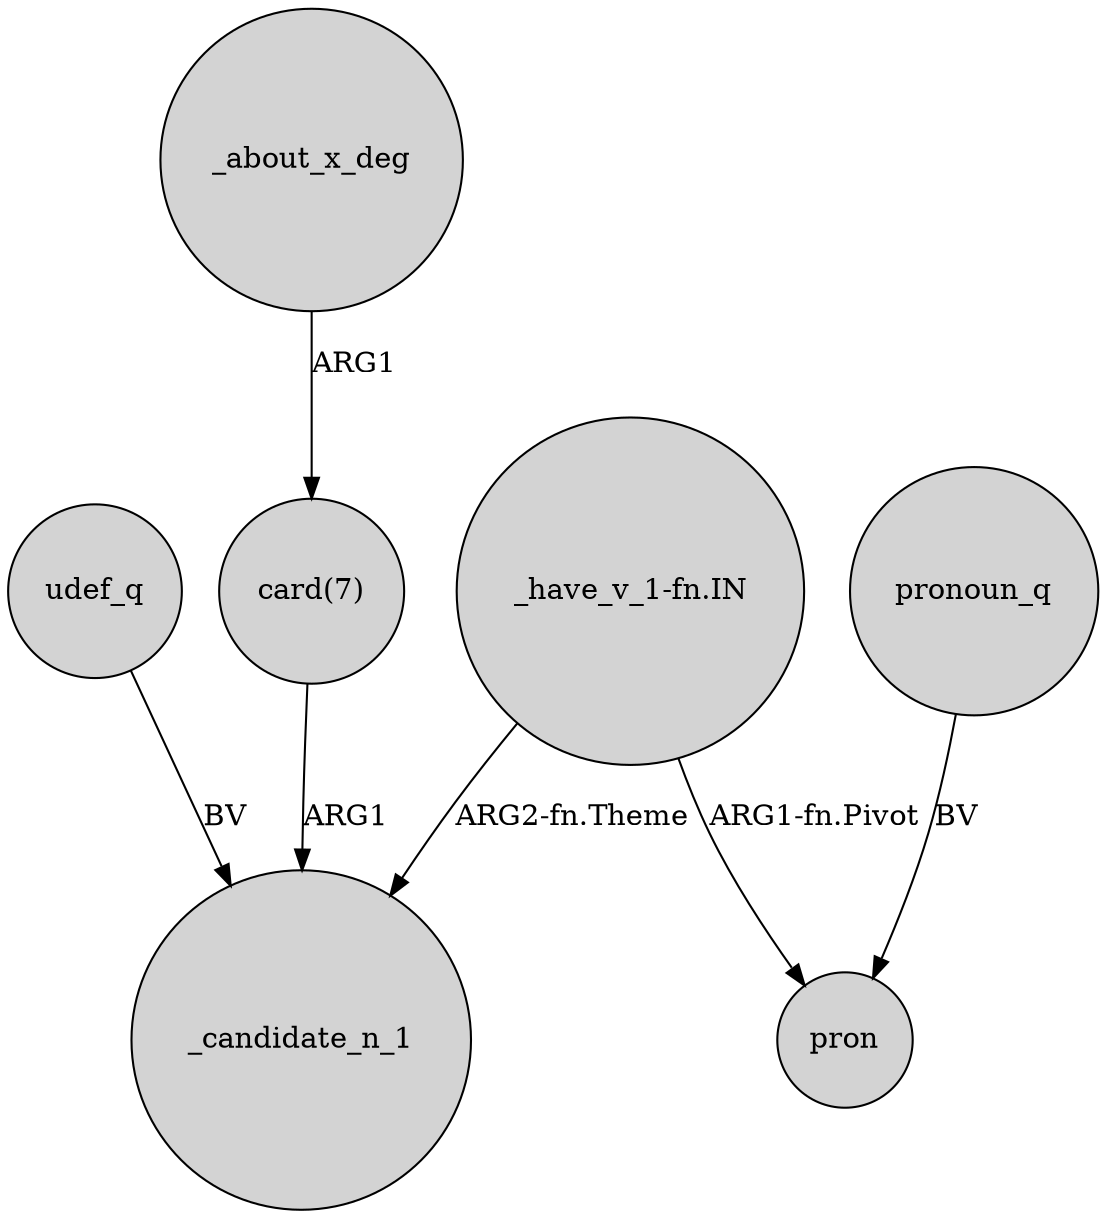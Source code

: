 digraph {
	node [shape=circle style=filled]
	udef_q -> _candidate_n_1 [label=BV]
	"_have_v_1-fn.IN" -> _candidate_n_1 [label="ARG2-fn.Theme"]
	"_have_v_1-fn.IN" -> pron [label="ARG1-fn.Pivot"]
	_about_x_deg -> "card(7)" [label=ARG1]
	"card(7)" -> _candidate_n_1 [label=ARG1]
	pronoun_q -> pron [label=BV]
}
